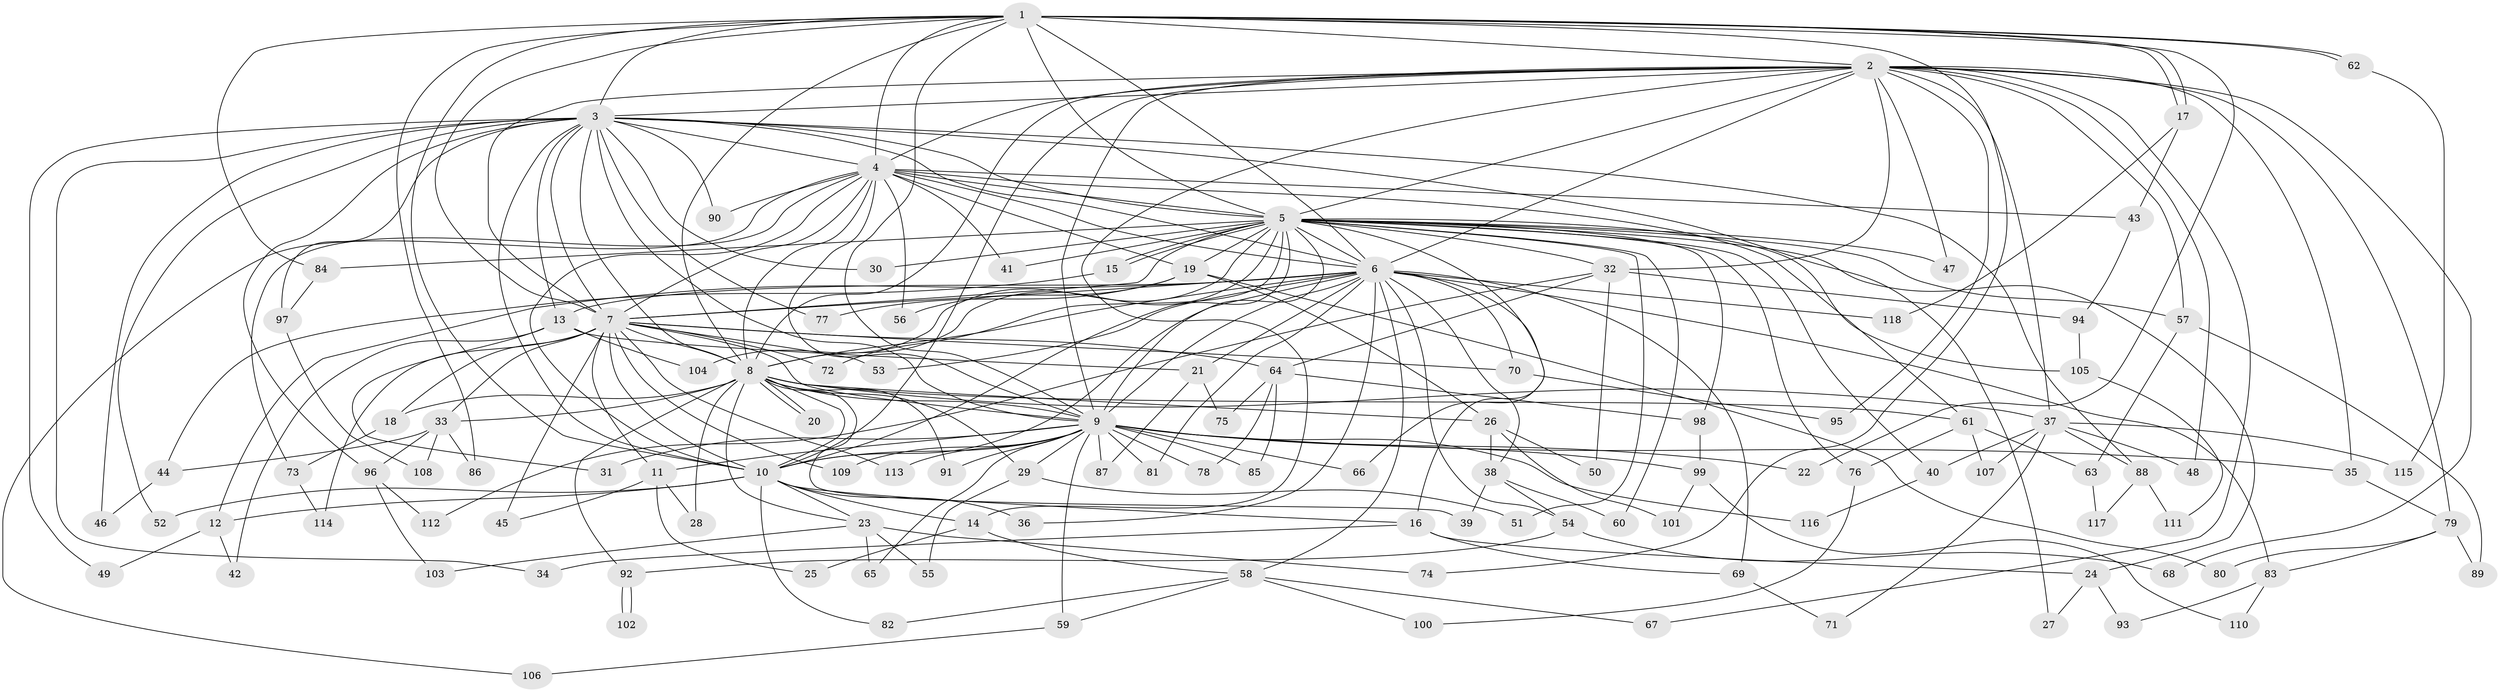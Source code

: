 // Generated by graph-tools (version 1.1) at 2025/45/03/09/25 04:45:30]
// undirected, 118 vertices, 261 edges
graph export_dot {
graph [start="1"]
  node [color=gray90,style=filled];
  1;
  2;
  3;
  4;
  5;
  6;
  7;
  8;
  9;
  10;
  11;
  12;
  13;
  14;
  15;
  16;
  17;
  18;
  19;
  20;
  21;
  22;
  23;
  24;
  25;
  26;
  27;
  28;
  29;
  30;
  31;
  32;
  33;
  34;
  35;
  36;
  37;
  38;
  39;
  40;
  41;
  42;
  43;
  44;
  45;
  46;
  47;
  48;
  49;
  50;
  51;
  52;
  53;
  54;
  55;
  56;
  57;
  58;
  59;
  60;
  61;
  62;
  63;
  64;
  65;
  66;
  67;
  68;
  69;
  70;
  71;
  72;
  73;
  74;
  75;
  76;
  77;
  78;
  79;
  80;
  81;
  82;
  83;
  84;
  85;
  86;
  87;
  88;
  89;
  90;
  91;
  92;
  93;
  94;
  95;
  96;
  97;
  98;
  99;
  100;
  101;
  102;
  103;
  104;
  105;
  106;
  107;
  108;
  109;
  110;
  111;
  112;
  113;
  114;
  115;
  116;
  117;
  118;
  1 -- 2;
  1 -- 3;
  1 -- 4;
  1 -- 5;
  1 -- 6;
  1 -- 7;
  1 -- 8;
  1 -- 9;
  1 -- 10;
  1 -- 17;
  1 -- 17;
  1 -- 22;
  1 -- 62;
  1 -- 62;
  1 -- 74;
  1 -- 84;
  1 -- 86;
  2 -- 3;
  2 -- 4;
  2 -- 5;
  2 -- 6;
  2 -- 7;
  2 -- 8;
  2 -- 9;
  2 -- 10;
  2 -- 14;
  2 -- 32;
  2 -- 35;
  2 -- 37;
  2 -- 47;
  2 -- 48;
  2 -- 57;
  2 -- 67;
  2 -- 68;
  2 -- 79;
  2 -- 95;
  3 -- 4;
  3 -- 5;
  3 -- 6;
  3 -- 7;
  3 -- 8;
  3 -- 9;
  3 -- 10;
  3 -- 13;
  3 -- 27;
  3 -- 30;
  3 -- 34;
  3 -- 46;
  3 -- 49;
  3 -- 52;
  3 -- 77;
  3 -- 88;
  3 -- 90;
  3 -- 96;
  3 -- 97;
  4 -- 5;
  4 -- 6;
  4 -- 7;
  4 -- 8;
  4 -- 9;
  4 -- 10;
  4 -- 19;
  4 -- 41;
  4 -- 43;
  4 -- 56;
  4 -- 61;
  4 -- 73;
  4 -- 90;
  4 -- 106;
  5 -- 6;
  5 -- 7;
  5 -- 8;
  5 -- 9;
  5 -- 10;
  5 -- 15;
  5 -- 15;
  5 -- 19;
  5 -- 24;
  5 -- 30;
  5 -- 32;
  5 -- 40;
  5 -- 41;
  5 -- 47;
  5 -- 51;
  5 -- 57;
  5 -- 60;
  5 -- 66;
  5 -- 72;
  5 -- 76;
  5 -- 84;
  5 -- 98;
  5 -- 104;
  5 -- 105;
  6 -- 7;
  6 -- 8;
  6 -- 9;
  6 -- 10;
  6 -- 12;
  6 -- 13;
  6 -- 16;
  6 -- 21;
  6 -- 36;
  6 -- 38;
  6 -- 53;
  6 -- 54;
  6 -- 58;
  6 -- 69;
  6 -- 70;
  6 -- 81;
  6 -- 83;
  6 -- 118;
  7 -- 8;
  7 -- 9;
  7 -- 10;
  7 -- 11;
  7 -- 18;
  7 -- 33;
  7 -- 45;
  7 -- 53;
  7 -- 64;
  7 -- 70;
  7 -- 72;
  7 -- 109;
  7 -- 113;
  7 -- 114;
  8 -- 9;
  8 -- 10;
  8 -- 18;
  8 -- 20;
  8 -- 20;
  8 -- 23;
  8 -- 26;
  8 -- 28;
  8 -- 29;
  8 -- 33;
  8 -- 37;
  8 -- 39;
  8 -- 61;
  8 -- 91;
  8 -- 92;
  9 -- 10;
  9 -- 11;
  9 -- 22;
  9 -- 29;
  9 -- 31;
  9 -- 35;
  9 -- 59;
  9 -- 65;
  9 -- 66;
  9 -- 78;
  9 -- 81;
  9 -- 85;
  9 -- 87;
  9 -- 91;
  9 -- 99;
  9 -- 109;
  9 -- 113;
  9 -- 116;
  10 -- 12;
  10 -- 14;
  10 -- 16;
  10 -- 23;
  10 -- 36;
  10 -- 52;
  10 -- 82;
  11 -- 25;
  11 -- 28;
  11 -- 45;
  12 -- 42;
  12 -- 49;
  13 -- 21;
  13 -- 31;
  13 -- 42;
  13 -- 104;
  14 -- 25;
  14 -- 58;
  15 -- 44;
  16 -- 24;
  16 -- 34;
  16 -- 69;
  17 -- 43;
  17 -- 118;
  18 -- 73;
  19 -- 26;
  19 -- 56;
  19 -- 77;
  19 -- 80;
  21 -- 75;
  21 -- 87;
  23 -- 55;
  23 -- 65;
  23 -- 74;
  23 -- 103;
  24 -- 27;
  24 -- 93;
  26 -- 38;
  26 -- 50;
  26 -- 101;
  29 -- 51;
  29 -- 55;
  32 -- 50;
  32 -- 64;
  32 -- 94;
  32 -- 112;
  33 -- 44;
  33 -- 86;
  33 -- 96;
  33 -- 108;
  35 -- 79;
  37 -- 40;
  37 -- 48;
  37 -- 71;
  37 -- 88;
  37 -- 107;
  37 -- 115;
  38 -- 39;
  38 -- 54;
  38 -- 60;
  40 -- 116;
  43 -- 94;
  44 -- 46;
  54 -- 68;
  54 -- 92;
  57 -- 63;
  57 -- 89;
  58 -- 59;
  58 -- 67;
  58 -- 82;
  58 -- 100;
  59 -- 106;
  61 -- 63;
  61 -- 76;
  61 -- 107;
  62 -- 115;
  63 -- 117;
  64 -- 75;
  64 -- 78;
  64 -- 85;
  64 -- 98;
  69 -- 71;
  70 -- 95;
  73 -- 114;
  76 -- 100;
  79 -- 80;
  79 -- 83;
  79 -- 89;
  83 -- 93;
  83 -- 110;
  84 -- 97;
  88 -- 111;
  88 -- 117;
  92 -- 102;
  92 -- 102;
  94 -- 105;
  96 -- 103;
  96 -- 112;
  97 -- 108;
  98 -- 99;
  99 -- 101;
  99 -- 110;
  105 -- 111;
}
